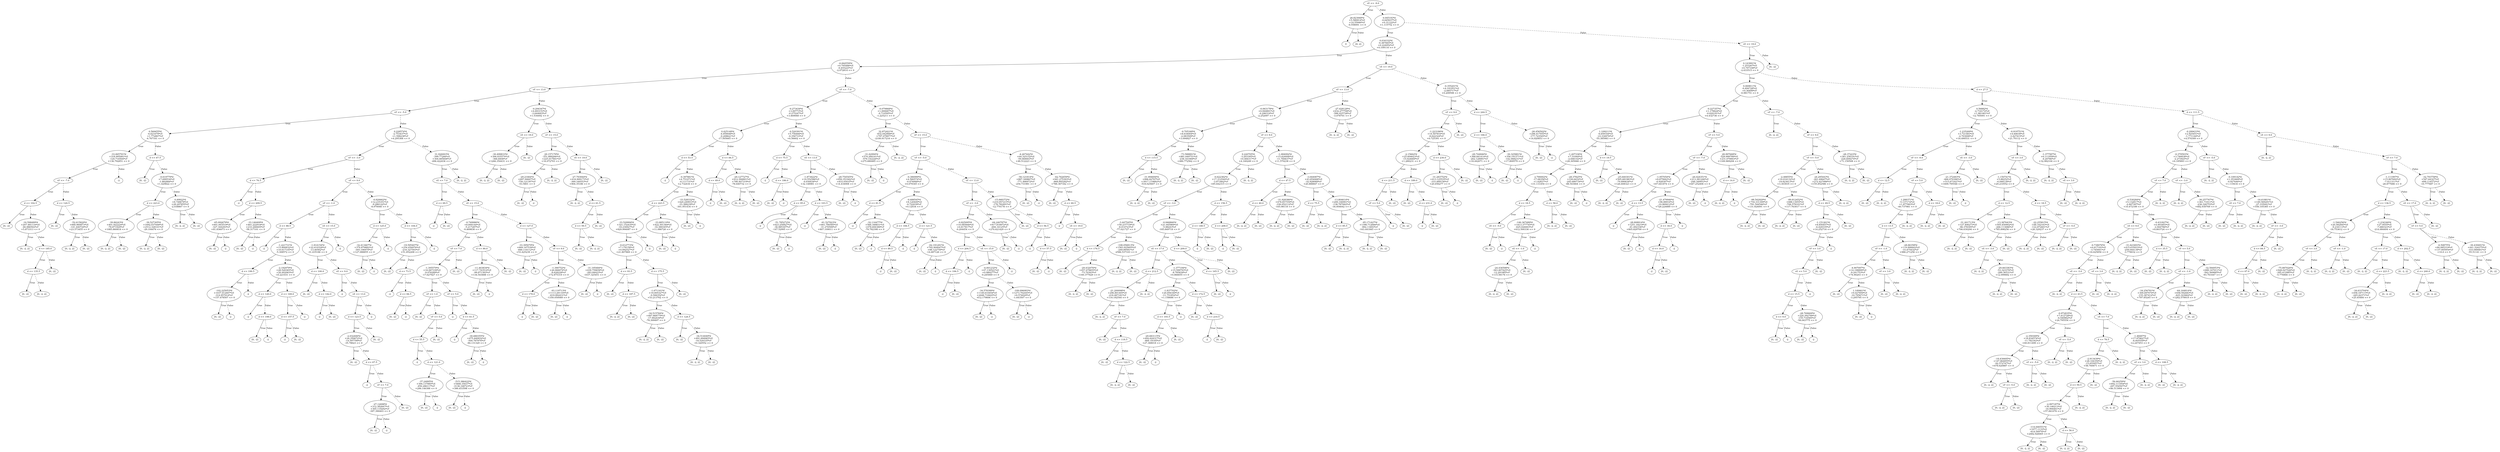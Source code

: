 digraph {
0 [label="vE <= -9.0"];
1 [label="26.823068*d\n+5.580914*vE\n+14.55946*vF\n-0.558091 <= 0"];
2 [label="0"];
1 -> 2 [label="True"];
3 [label="[0, 2]"];
1 -> 3 [style="dashed", label="False"];
0 -> 1 [label="True"];
4 [label="0.045193*d\n-0.645037*vE\n+0.31122*vF\n+1.115752 <= 0"];
5 [label="0.034332*d\n-0.387665*vE\n+0.224952*vF\n+0.109116 <= 0"];
6 [label="-0.064559*d\n+0.795486*vE\n-0.455225*vF\n-2.072814 <= 0"];
7 [label="vF <= 13.0"];
8 [label="vF <= -5.0"];
9 [label="0.560655*d\n-6.621679*vE\n+1.772807*vF\n-4.767161 <= 0"];
10 [label="-33.065791*d\n+318.995081*vE\n-120.716504*vF\n+136.792851 <= 0"];
11 [label="vF <= -7.0"];
12 [label="d <= 102.5"];
13 [label="[0, -2]"];
12 -> 13 [label="True"];
14 [label="-16.598489*d\n+207.481116*vE\n-46.986502*vF\n+5.873313 <= 0"];
15 [label="[0, -2, 2]"];
14 -> 15 [label="True"];
16 [label="d <= 185.0"];
17 [label="d <= 135.5"];
18 [label="[0, -2]"];
17 -> 18 [label="True"];
19 [label="[0, -2, 2]"];
17 -> 19 [style="dashed", label="False"];
16 -> 17 [label="True"];
20 [label="[0, -2]"];
16 -> 20 [style="dashed", label="False"];
14 -> 16 [style="dashed", label="False"];
12 -> 14 [style="dashed", label="False"];
11 -> 12 [label="True"];
21 [label="d <= 120.5"];
22 [label="[0, -2]"];
21 -> 22 [label="True"];
23 [label="-52.615829*d\n+666.960873*vE\n-141.440729*vF\n+23.573455 <= 0"];
24 [label="[0, -2, 2]"];
23 -> 24 [label="True"];
25 [label="[0, -2]"];
23 -> 25 [style="dashed", label="False"];
21 -> 23 [style="dashed", label="False"];
11 -> 21 [style="dashed", label="False"];
10 -> 11 [label="True"];
26 [label="-2"];
10 -> 26 [style="dashed", label="False"];
9 -> 10 [label="True"];
27 [label="d <= 67.5"];
28 [label="[0, -2]"];
27 -> 28 [label="True"];
29 [label="-0.619779*d\n+7.699534*vE\n-1.882866*vF\n+1.429822 <= 0"];
30 [label="d <= 223.0"];
31 [label="-39.86243*d\n+401.922224*vE\n-78.871929*vF\n+1085.860818 <= 0"];
32 [label="[0, -2, 2]"];
31 -> 32 [label="True"];
33 [label="[0, -2]"];
31 -> 33 [style="dashed", label="False"];
30 -> 31 [label="True"];
34 [label="-30.527305*d\n+1692.037448*vE\n+2512.328101*vF\n-29.104476 <= 0"];
35 [label="[0, -2, 2]"];
34 -> 35 [label="True"];
36 [label="[0, -2]"];
34 -> 36 [style="dashed", label="False"];
30 -> 34 [style="dashed", label="False"];
29 -> 30 [label="True"];
37 [label="0.49922*d\n+8.748678*vE\n+29.297855*vF\n-2.038867 <= 0"];
38 [label="[0, -2, 2]"];
37 -> 38 [label="True"];
39 [label="[0, -2]"];
37 -> 39 [style="dashed", label="False"];
29 -> 37 [style="dashed", label="False"];
27 -> 29 [style="dashed", label="False"];
9 -> 27 [style="dashed", label="False"];
8 -> 9 [label="True"];
40 [label="0.228574*d\n-2.753437*vE\n+1.598238*vF\n+4.295368 <= 0"];
41 [label="vF <= -3.0"];
42 [label="d <= 76.5"];
43 [label="-2"];
42 -> 43 [label="True"];
44 [label="d <= 209.5"];
45 [label="-65.092679*d\n+601.003519*vE\n-327.344293*vF\n+81.836073 <= 0"];
46 [label="[0, -2]"];
45 -> 46 [label="True"];
47 [label="-2"];
45 -> 47 [style="dashed", label="False"];
44 -> 45 [label="True"];
48 [label="-33.146409*d\n+461.222918*vE\n+233.268405*vF\n-58.317101 <= 0"];
49 [label="[0, -2]"];
48 -> 49 [label="True"];
50 [label="-2"];
48 -> 50 [style="dashed", label="False"];
44 -> 48 [style="dashed", label="False"];
42 -> 44 [style="dashed", label="False"];
41 -> 42 [label="True"];
51 [label="vF <= 9.0"];
52 [label="vF <= -1.0"];
53 [label="d <= 88.5"];
54 [label="-2"];
53 -> 54 [label="True"];
55 [label="-1.221731*d\n+15.800832*vE\n+10.617145*vF\n-5.308572 <= 0"];
56 [label="d <= 199.5"];
57 [label="-102.225053*d\n+1037.012607*vE\n-314.957014*vF\n+157.478507 <= 0"];
58 [label="[0, -2]"];
57 -> 58 [label="True"];
59 [label="-2"];
57 -> 59 [style="dashed", label="False"];
56 -> 57 [label="True"];
60 [label="-2"];
56 -> 60 [style="dashed", label="False"];
55 -> 56 [label="True"];
61 [label="-2.192979*d\n+28.520365*vE\n+20.442063*vF\n-10.221031 <= 0"];
62 [label="d <= 120.0"];
63 [label="-2"];
62 -> 63 [label="True"];
64 [label="d <= 198.0"];
65 [label="[0, -2]"];
64 -> 65 [label="True"];
66 [label="-2"];
64 -> 66 [style="dashed", label="False"];
62 -> 64 [style="dashed", label="False"];
61 -> 62 [label="True"];
67 [label="d <= 169.0"];
68 [label="d <= 157.5"];
69 [label="-2"];
68 -> 69 [label="True"];
70 [label="[0, -2]"];
68 -> 70 [style="dashed", label="False"];
67 -> 68 [label="True"];
71 [label="-2"];
67 -> 71 [style="dashed", label="False"];
61 -> 67 [style="dashed", label="False"];
55 -> 61 [style="dashed", label="False"];
53 -> 55 [style="dashed", label="False"];
52 -> 53 [label="True"];
72 [label="vE <= 15.0"];
73 [label="-1.914154*d\n+22.610328*vE\n-13.40562*vF\n-31.435186 <= 0"];
74 [label="d <= 100.0"];
75 [label="[0, -2]"];
74 -> 75 [label="True"];
76 [label="d <= 142.0"];
77 [label="-2"];
76 -> 77 [label="True"];
78 [label="[0, -2]"];
76 -> 78 [style="dashed", label="False"];
74 -> 76 [style="dashed", label="False"];
73 -> 74 [label="True"];
79 [label="vE <= 9.0"];
80 [label="-2"];
79 -> 80 [label="True"];
81 [label="vE <= 13.0"];
82 [label="d <= 123.5"];
83 [label="-2.032406*d\n+24.350672*vE\n-14.597799*vF\n-35.78623 <= 0"];
84 [label="[0, -2]"];
83 -> 84 [label="True"];
85 [label="d <= 67.5"];
86 [label="-2"];
85 -> 86 [label="True"];
87 [label="vF <= 7.0"];
88 [label="-27.12698*d\n+312.382847*vE\n+305.119292*vF\n-397.390403 <= 0"];
89 [label="[0, -2]"];
88 -> 89 [label="True"];
90 [label="-2"];
88 -> 90 [style="dashed", label="False"];
87 -> 88 [label="True"];
91 [label="[0, -2]"];
87 -> 91 [style="dashed", label="False"];
85 -> 87 [style="dashed", label="False"];
83 -> 85 [style="dashed", label="False"];
82 -> 83 [label="True"];
92 [label="[0, -2]"];
82 -> 92 [style="dashed", label="False"];
81 -> 82 [label="True"];
93 [label="-2"];
81 -> 93 [style="dashed", label="False"];
79 -> 81 [style="dashed", label="False"];
73 -> 79 [style="dashed", label="False"];
72 -> 73 [label="True"];
94 [label="-2"];
72 -> 94 [style="dashed", label="False"];
52 -> 72 [style="dashed", label="False"];
51 -> 52 [label="True"];
95 [label="-0.920662*d\n+12.235351*vE\n-9.286122*vF\n-8.970046 <= 0"];
96 [label="d <= 125.0"];
97 [label="-32.413467*d\n+374.879882*vE\n-305.196979*vF\n+127.088855 <= 0"];
98 [label="[0, -2]"];
97 -> 98 [label="True"];
99 [label="-2"];
97 -> 99 [style="dashed", label="False"];
96 -> 97 [label="True"];
100 [label="-2"];
96 -> 100 [style="dashed", label="False"];
95 -> 96 [label="True"];
101 [label="d <= 104.0"];
102 [label="-19.595407*d\n+254.456976*vE\n-216.327593*vF\n+51.852208 <= 0"];
103 [label="[0, -2]"];
102 -> 103 [label="True"];
104 [label="d <= 73.5"];
105 [label="-2"];
104 -> 105 [label="True"];
106 [label="d <= 84.5"];
107 [label="[0, -2]"];
106 -> 107 [label="True"];
108 [label="-2"];
106 -> 108 [style="dashed", label="False"];
104 -> 106 [style="dashed", label="False"];
102 -> 104 [style="dashed", label="False"];
101 -> 102 [label="True"];
109 [label="-2"];
101 -> 109 [style="dashed", label="False"];
95 -> 101 [style="dashed", label="False"];
51 -> 95 [style="dashed", label="False"];
41 -> 51 [style="dashed", label="False"];
40 -> 41 [label="True"];
110 [label="31.926003*d\n-399.77266*vE\n+304.085608*vF\n-496.422436 <= 0"];
111 [label="vE <= 7.0"];
112 [label="d <= 69.5"];
113 [label="-2"];
112 -> 113 [label="True"];
114 [label="[0, -2]"];
112 -> 114 [style="dashed", label="False"];
111 -> 112 [label="True"];
115 [label="vE <= 15.0"];
116 [label="-0.749986*d\n+8.600144*vE\n-5.217287*vF\n-9.469838 <= 0"];
117 [label="vF <= 7.0"];
118 [label="-1.395579*d\n+16.067339*vE\n-9.076289*vF\n-17.627927 <= 0"];
119 [label="vF <= 1.0"];
120 [label="[0, -2]"];
119 -> 120 [label="True"];
121 [label="vF <= 5.0"];
122 [label="d <= 55.5"];
123 [label="-2"];
122 -> 123 [label="True"];
124 [label="d <= 121.0"];
125 [label="-37.24895*d\n+394.137885*vE\n-450.286117*vF\n+296.146388 <= 0"];
126 [label="[0, -2]"];
125 -> 126 [label="True"];
127 [label="-2"];
125 -> 127 [style="dashed", label="False"];
124 -> 125 [label="True"];
128 [label="-515.386422*d\n+5466.35037*vE\n-3138.168723*vF\n+390.453598 <= 0"];
129 [label="[0, -2]"];
128 -> 129 [label="True"];
130 [label="-2"];
128 -> 130 [style="dashed", label="False"];
124 -> 128 [style="dashed", label="False"];
122 -> 124 [style="dashed", label="False"];
121 -> 122 [label="True"];
131 [label="[0, -2]"];
121 -> 131 [style="dashed", label="False"];
119 -> 121 [style="dashed", label="False"];
118 -> 119 [label="True"];
132 [label="vF <= 5.0"];
133 [label="-2"];
132 -> 133 [label="True"];
134 [label="d <= 61.5"];
135 [label="-2"];
134 -> 135 [label="True"];
136 [label="-30.680355*d\n+475.440932*vE\n-504.787976*vF\n-84.131329 <= 0"];
137 [label="[0, -2]"];
136 -> 137 [label="True"];
138 [label="-2"];
136 -> 138 [style="dashed", label="False"];
134 -> 136 [style="dashed", label="False"];
132 -> 134 [style="dashed", label="False"];
118 -> 132 [style="dashed", label="False"];
117 -> 118 [label="True"];
139 [label="[0, -2]"];
117 -> 139 [style="dashed", label="False"];
116 -> 117 [label="True"];
140 [label="d <= 90.0"];
141 [label="-11.463834*d\n+117.743514*vE\n-99.871393*vF\n+134.543688 <= 0"];
142 [label="[0, -2]"];
141 -> 142 [label="True"];
143 [label="-2"];
141 -> 143 [style="dashed", label="False"];
140 -> 141 [label="True"];
144 [label="[0, -2]"];
140 -> 144 [style="dashed", label="False"];
116 -> 140 [style="dashed", label="False"];
115 -> 116 [label="True"];
145 [label="d <= 127.0"];
146 [label="-33.395079*d\n+669.167539*vE\n-846.116112*vF\n+53.425239 <= 0"];
147 [label="[0, -2]"];
146 -> 147 [label="True"];
148 [label="-2"];
146 -> 148 [style="dashed", label="False"];
145 -> 146 [label="True"];
149 [label="vF <= 9.0"];
150 [label="-1.390752*d\n+26.066074*vE\n-8.628228*vF\n-172.875319 <= 0"];
151 [label="d <= 170.0"];
152 [label="-2"];
151 -> 152 [label="True"];
153 [label="[0, -2]"];
151 -> 153 [style="dashed", label="False"];
150 -> 151 [label="True"];
154 [label="-93.119713*d\n+1113.291105*vE\n-619.992431*vF\n-1350.050089 <= 0"];
155 [label="[0, -2]"];
154 -> 155 [label="True"];
156 [label="-2"];
154 -> 156 [style="dashed", label="False"];
150 -> 154 [style="dashed", label="False"];
149 -> 150 [label="True"];
157 [label="-31.195484*d\n+439.759658*vE\n-283.84023*vF\n-1037.325451 <= 0"];
158 [label="[0, -2]"];
157 -> 158 [label="True"];
159 [label="-2"];
157 -> 159 [style="dashed", label="False"];
149 -> 157 [style="dashed", label="False"];
145 -> 149 [style="dashed", label="False"];
115 -> 145 [style="dashed", label="False"];
111 -> 115 [style="dashed", label="False"];
110 -> 111 [label="True"];
160 [label="[0, -2, 2]"];
110 -> 160 [style="dashed", label="False"];
40 -> 110 [style="dashed", label="False"];
8 -> 40 [style="dashed", label="False"];
7 -> 8 [label="True"];
161 [label="-0.294347*d\n+4.693153*vE\n-3.644603*vF\n+1.534492 <= 0"];
162 [label="vE <= 19.0"];
163 [label="-30.499833*d\n+394.935574*vE\n-366.8408*vF\n+1266.354431 <= 0"];
164 [label="[0, -2, 2]"];
163 -> 164 [label="True"];
165 [label="[0, -2]"];
163 -> 165 [style="dashed", label="False"];
162 -> 163 [label="True"];
166 [label="[0, -2]"];
162 -> 166 [style="dashed", label="False"];
161 -> 162 [label="True"];
167 [label="vF <= 15.0"];
168 [label="29.157179*d\n-351.889266*vE\n+225.017841*vF\n+16.072703 <= 0"];
169 [label="-29.21664*d\n+697.94607*vE\n-750.121397*vF\n-53.5801 <= 0"];
170 [label="[0, -2]"];
169 -> 170 [label="True"];
171 [label="-2"];
169 -> 171 [style="dashed", label="False"];
168 -> 169 [label="True"];
172 [label="[0, -2, 2]"];
168 -> 172 [style="dashed", label="False"];
167 -> 168 [label="True"];
173 [label="vE <= 19.0"];
174 [label="-27.793944*d\n+416.909173*vE\n-369.160553*vF\n+904.35186 <= 0"];
175 [label="[0, -2, 2]"];
174 -> 175 [label="True"];
176 [label="d <= 61.5"];
177 [label="d <= 59.5"];
178 [label="[0, -2]"];
177 -> 178 [label="True"];
179 [label="[0, -2, 2]"];
177 -> 179 [style="dashed", label="False"];
176 -> 177 [label="True"];
180 [label="[0, -2]"];
176 -> 180 [style="dashed", label="False"];
174 -> 176 [style="dashed", label="False"];
173 -> 174 [label="True"];
181 [label="[0, -2]"];
173 -> 181 [style="dashed", label="False"];
167 -> 173 [style="dashed", label="False"];
161 -> 167 [style="dashed", label="False"];
7 -> 161 [style="dashed", label="False"];
6 -> 7 [label="True"];
182 [label="vF <= -7.0"];
183 [label="-0.273436*d\n+3.00773*vE\n-0.275247*vF\n+3.469068 <= 0"];
184 [label="0.425148*d\n-4.959048*vE\n-0.208621*vF\n-17.505665 <= 0"];
185 [label="d <= 53.5"];
186 [label="-2"];
185 -> 186 [label="True"];
187 [label="-0.397881*d\n+4.751071*vE\n-0.111731*vF\n+2.732434 <= 0"];
188 [label="d <= 223.5"];
189 [label="-33.529994*d\n+321.152435*vE\n-18.230927*vF\n+829.994087 <= 0"];
190 [label="-0.612773*d\n+7.176158*vE\n+0.092527*vF\n+21.807869 <= 0"];
191 [label="d <= 93.5"];
192 [label="[0, -2]"];
191 -> 192 [label="True"];
193 [label="d <= 187.5"];
194 [label="[0, -2, 2]"];
193 -> 194 [label="True"];
195 [label="[0, -2]"];
193 -> 195 [style="dashed", label="False"];
191 -> 193 [style="dashed", label="False"];
190 -> 191 [label="True"];
196 [label="d <= 175.5"];
197 [label="-1.671161*d\n+19.005327*vE\n-0.506352*vF\n+53.213762 <= 0"];
198 [label="-34.515784*d\n+487.868779*vE\n-17.902439*vF\n-78.309497 <= 0"];
199 [label="[0, -2, 2]"];
198 -> 199 [label="True"];
200 [label="[0, -2]"];
198 -> 200 [style="dashed", label="False"];
197 -> 198 [label="True"];
201 [label="d <= 124.5"];
202 [label="[0, -2]"];
201 -> 202 [label="True"];
203 [label="-34.514049*d\n+491.694965*vE\n-18.529335*vF\n-10.320552 <= 0"];
204 [label="[0, -2, 2]"];
203 -> 204 [label="True"];
205 [label="[0, -2]"];
203 -> 205 [style="dashed", label="False"];
201 -> 203 [style="dashed", label="False"];
197 -> 201 [style="dashed", label="False"];
196 -> 197 [label="True"];
206 [label="[0, -2]"];
196 -> 206 [style="dashed", label="False"];
190 -> 196 [style="dashed", label="False"];
189 -> 190 [label="True"];
207 [label="-2"];
189 -> 207 [style="dashed", label="False"];
188 -> 189 [label="True"];
208 [label="-33.885119*d\n+422.301364*vE\n-16.389345*vF\n+11.086726 <= 0"];
209 [label="[0, -2]"];
208 -> 209 [label="True"];
210 [label="-2"];
208 -> 210 [style="dashed", label="False"];
188 -> 208 [style="dashed", label="False"];
187 -> 188 [label="True"];
211 [label="-33.528332*d\n+420.249933*vE\n-33.388239*vF\n-301.951434 <= 0"];
212 [label="[0, -2]"];
211 -> 212 [label="True"];
213 [label="-2"];
211 -> 213 [style="dashed", label="False"];
187 -> 211 [style="dashed", label="False"];
185 -> 187 [style="dashed", label="False"];
184 -> 185 [label="True"];
214 [label="d <= 84.5"];
215 [label="d <= 49.0"];
216 [label="-2"];
215 -> 216 [label="True"];
217 [label="[0, -2]"];
215 -> 217 [style="dashed", label="False"];
214 -> 215 [label="True"];
218 [label="-29.127727*d\n+912.394801*vE\n+786.407319*vF\n-78.640732 <= 0"];
219 [label="[0, -2, 2]"];
218 -> 219 [label="True"];
220 [label="[0, -2]"];
218 -> 220 [style="dashed", label="False"];
214 -> 218 [style="dashed", label="False"];
184 -> 214 [style="dashed", label="False"];
183 -> 184 [label="True"];
221 [label="-0.520391*d\n+5.756466*vE\n-0.356733*vF\n+6.56602 <= 0"];
222 [label="d <= 75.5"];
223 [label="-2"];
222 -> 223 [label="True"];
224 [label="d <= 186.0"];
225 [label="[0, -2]"];
224 -> 225 [label="True"];
226 [label="-2"];
224 -> 226 [style="dashed", label="False"];
222 -> 224 [style="dashed", label="False"];
221 -> 222 [label="True"];
227 [label="vE <= 13.0"];
228 [label="-1.873622*d\n+19.552586*vE\n-0.936436*vF\n+32.148981 <= 0"];
229 [label="d <= 95.0"];
230 [label="-2"];
229 -> 230 [label="True"];
231 [label="-51.785272*d\n+623.250827*vE\n-36.985307*vF\n-147.52995 <= 0"];
232 [label="[0, -2]"];
231 -> 232 [label="True"];
233 [label="-2"];
231 -> 233 [style="dashed", label="False"];
229 -> 231 [style="dashed", label="False"];
228 -> 229 [label="True"];
234 [label="d <= 103.5"];
235 [label="-2"];
234 -> 235 [label="True"];
236 [label="-61.527923*d\n+661.780585*vE\n-31.270599*vF\n+807.109011 <= 0"];
237 [label="[0, -2]"];
236 -> 237 [label="True"];
238 [label="-2"];
236 -> 238 [style="dashed", label="False"];
234 -> 236 [style="dashed", label="False"];
228 -> 234 [style="dashed", label="False"];
227 -> 228 [label="True"];
239 [label="-28.754545*d\n+950.351942*vE\n+833.05035*vF\n+14.434908 <= 0"];
240 [label="[0, -2]"];
239 -> 240 [label="True"];
241 [label="-2"];
239 -> 241 [style="dashed", label="False"];
227 -> 239 [style="dashed", label="False"];
221 -> 227 [style="dashed", label="False"];
183 -> 221 [style="dashed", label="False"];
182 -> 183 [label="True"];
242 [label="-0.079868*d\n+1.000687*vE\n-0.710595*vF\n-1.225211 <= 0"];
243 [label="32.872421*d\n-832.042968*vE\n+797.078977*vF\n-2100.917216 <= 0"];
244 [label="-31.62994*d\n+574.284161*vE\n-579.142226*vF\n+275.680485 <= 0"];
245 [label="[0, -2]"];
244 -> 245 [label="True"];
246 [label="-2"];
244 -> 246 [style="dashed", label="False"];
243 -> 244 [label="True"];
247 [label="[0, -2, 2]"];
243 -> 247 [style="dashed", label="False"];
242 -> 243 [label="True"];
248 [label="vF <= 15.0"];
249 [label="vF <= -5.0"];
250 [label="-0.386999*d\n+4.580574*vE\n-0.476068*vF\n+0.079345 <= 0"];
251 [label="d <= 81.5"];
252 [label="-2"];
251 -> 252 [label="True"];
253 [label="-32.116477*d\n+566.348831*vE\n+478.694389*vF\n-79.782398 <= 0"];
254 [label="[0, -2]"];
253 -> 254 [label="True"];
255 [label="-2"];
253 -> 255 [style="dashed", label="False"];
251 -> 253 [style="dashed", label="False"];
250 -> 251 [label="True"];
256 [label="-0.688545*d\n+8.120449*vE\n-0.722039*vF\n+0.12034 <= 0"];
257 [label="d <= 184.5"];
258 [label="d <= 89.5"];
259 [label="-2"];
258 -> 259 [label="True"];
260 [label="[0, -2]"];
258 -> 260 [style="dashed", label="False"];
257 -> 258 [label="True"];
261 [label="-2"];
257 -> 261 [style="dashed", label="False"];
256 -> 257 [label="True"];
262 [label="d <= 121.5"];
263 [label="-2"];
262 -> 263 [label="True"];
264 [label="-62.191291*d\n+792.904647*vE\n+88.122759*vF\n-14.687126 <= 0"];
265 [label="[0, -2]"];
264 -> 265 [label="True"];
266 [label="-2"];
264 -> 266 [style="dashed", label="False"];
262 -> 264 [style="dashed", label="False"];
256 -> 262 [style="dashed", label="False"];
250 -> 256 [style="dashed", label="False"];
249 -> 250 [label="True"];
267 [label="vF <= 13.0"];
268 [label="vF <= -3.0"];
269 [label="-0.825095*d\n+10.085846*vE\n+0.817817*vF\n-0.204454 <= 0"];
270 [label="d <= 204.5"];
271 [label="d <= 106.5"];
272 [label="-2"];
271 -> 272 [label="True"];
273 [label="[0, -2]"];
271 -> 273 [style="dashed", label="False"];
270 -> 271 [label="True"];
274 [label="-2"];
270 -> 274 [style="dashed", label="False"];
269 -> 270 [label="True"];
275 [label="vE <= 15.0"];
276 [label="-4.001232*d\n+47.130521*vE\n+0.980277*vF\n-0.245069 <= 0"];
277 [label="-34.578399*d\n+1149.610454*vE\n+2448.718425*vF\n-612.179606 <= 0"];
278 [label="[0, -2]"];
277 -> 278 [label="True"];
279 [label="-2"];
277 -> 279 [style="dashed", label="False"];
276 -> 277 [label="True"];
280 [label="-109.096083*d\n+1273.702445*vE\n+6.574029*vF\n-1.643507 <= 0"];
281 [label="[0, -2]"];
280 -> 281 [label="True"];
282 [label="-2"];
280 -> 282 [style="dashed", label="False"];
276 -> 280 [style="dashed", label="False"];
275 -> 276 [label="True"];
283 [label="-2"];
275 -> 283 [style="dashed", label="False"];
269 -> 275 [style="dashed", label="False"];
268 -> 269 [label="True"];
284 [label="-64.240787*d\n+817.818972*vE\n-694.16125*vF\n+270.621429 <= 0"];
285 [label="[0, -2]"];
284 -> 285 [label="True"];
286 [label="-2"];
284 -> 286 [style="dashed", label="False"];
268 -> 284 [style="dashed", label="False"];
267 -> 268 [label="True"];
287 [label="-15.068372*d\n+210.957215*vE\n-178.782491*vF\n-12.770178 <= 0"];
288 [label="[0, -2]"];
287 -> 288 [label="True"];
289 [label="d <= 56.5"];
290 [label="-2"];
289 -> 290 [label="True"];
291 [label="d <= 57.5"];
292 [label="[0, -2]"];
291 -> 292 [label="True"];
293 [label="-2"];
291 -> 293 [style="dashed", label="False"];
289 -> 291 [style="dashed", label="False"];
287 -> 289 [style="dashed", label="False"];
267 -> 287 [style="dashed", label="False"];
249 -> 267 [style="dashed", label="False"];
248 -> 249 [label="True"];
294 [label="-4.267442*d\n+64.325152*vE\n-59.069003*vF\n+48.512223 <= 0"];
295 [label="-56.121814*d\n+887.349867*vE\n-771.486972*vF\n-254.731981 <= 0"];
296 [label="[0, -2]"];
295 -> 296 [label="True"];
297 [label="-2"];
295 -> 297 [style="dashed", label="False"];
294 -> 295 [label="True"];
298 [label="-62.762659*d\n+941.275393*vE\n-868.895282*vF\n+788.367342 <= 0"];
299 [label="[0, -2]"];
298 -> 299 [label="True"];
300 [label="d <= 60.5"];
301 [label="-2"];
300 -> 301 [label="True"];
302 [label="vE <= 19.0"];
303 [label="[0, -2]"];
302 -> 303 [label="True"];
304 [label="-2"];
302 -> 304 [style="dashed", label="False"];
300 -> 302 [style="dashed", label="False"];
298 -> 300 [style="dashed", label="False"];
294 -> 298 [style="dashed", label="False"];
248 -> 294 [style="dashed", label="False"];
242 -> 248 [style="dashed", label="False"];
182 -> 242 [style="dashed", label="False"];
6 -> 182 [style="dashed", label="False"];
5 -> 6 [label="True"];
305 [label="vE <= 19.0"];
306 [label="vF <= 13.0"];
307 [label="-0.063178*d\n+0.944801*vE\n-0.296316*vF\n-2.252097 <= 0"];
308 [label="-0.705348*d\n+8.634004*vE\n-2.083509*vF\n+3.094827 <= 0"];
309 [label="d <= 115.5"];
310 [label="[0, -2]"];
309 -> 310 [label="True"];
311 [label="-31.994694*d\n+896.82707*vE\n+3917.119882*vF\n-518.025607 <= 0"];
312 [label="[0, -2, 2]"];
311 -> 312 [label="True"];
313 [label="[0, -2]"];
311 -> 313 [style="dashed", label="False"];
309 -> 311 [style="dashed", label="False"];
308 -> 309 [label="True"];
314 [label="-73.588891*d\n+881.649751*vE\n-238.161909*vF\n+480.772562 <= 0"];
315 [label="[0, -2, 2]"];
314 -> 315 [label="True"];
316 [label="[0, -2]"];
314 -> 316 [style="dashed", label="False"];
308 -> 314 [style="dashed", label="False"];
307 -> 308 [label="True"];
317 [label="vF <= 9.0"];
318 [label="0.220705*d\n-3.203395*vE\n+0.484317*vF\n+4.160249 <= 0"];
319 [label="-0.622382*d\n+17.312544*vE\n-3.873462*vF\n-185.642315 <= 0"];
320 [label="vF <= -3.0"];
321 [label="-3.447545*d\n+50.237718*vE\n-8.014723*vF\n-77.021727 <= 0"];
322 [label="d <= 176.5"];
323 [label="[0, -2]"];
322 -> 323 [label="True"];
324 [label="-29.432076*d\n+457.678655*vE\n-73.70303*vF\n-1160.377629 <= 0"];
325 [label="[0, -2, 2]"];
324 -> 325 [label="True"];
326 [label="[0, -2]"];
324 -> 326 [style="dashed", label="False"];
322 -> 324 [style="dashed", label="False"];
321 -> 322 [label="True"];
327 [label="-108.056813*d\n+1583.925605*vE\n-249.89581*vF\n-2586.537103 <= 0"];
328 [label="[0, -2, 2]"];
327 -> 328 [label="True"];
329 [label="[0, -2]"];
327 -> 329 [style="dashed", label="False"];
321 -> 327 [style="dashed", label="False"];
320 -> 321 [label="True"];
330 [label="-0.946866*d\n+21.045969*vE\n-5.98243*vF\n-185.849718 <= 0"];
331 [label="vE <= 17.0"];
332 [label="d <= 212.5"];
333 [label="-21.200098*d\n+296.801405*vE\n-218.487181*vF\n+116.182544 <= 0"];
334 [label="[0, -2, 2]"];
333 -> 334 [label="True"];
335 [label="vF <= 7.0"];
336 [label="[0, -2]"];
335 -> 336 [label="True"];
337 [label="d <= 118.5"];
338 [label="[0, -2]"];
337 -> 338 [label="True"];
339 [label="d <= 122.5"];
340 [label="[0, -2, 2]"];
339 -> 340 [label="True"];
341 [label="[0, -2]"];
339 -> 341 [style="dashed", label="False"];
337 -> 339 [style="dashed", label="False"];
335 -> 337 [style="dashed", label="False"];
333 -> 335 [style="dashed", label="False"];
332 -> 333 [label="True"];
342 [label="[0, -2, 2]"];
332 -> 342 [style="dashed", label="False"];
331 -> 332 [label="True"];
343 [label="-1.377194*d\n+15.599793*vE\n-8.785839*vF\n+0.866655 <= 0"];
344 [label="-1.837702*d\n+20.856349*vE\n-11.751852*vF\n+1.158686 <= 0"];
345 [label="d <= 193.5"];
346 [label="-29.683115*d\n+492.624317*vE\n-884.18185*vF\n+27.368018 <= 0"];
347 [label="[0, -2]"];
346 -> 347 [label="True"];
348 [label="-2"];
346 -> 348 [style="dashed", label="False"];
345 -> 346 [label="True"];
349 [label="[0, -2]"];
345 -> 349 [style="dashed", label="False"];
344 -> 345 [label="True"];
350 [label="-2"];
344 -> 350 [style="dashed", label="False"];
343 -> 344 [label="True"];
351 [label="d <= 172.5"];
352 [label="[0, -2]"];
351 -> 352 [label="True"];
353 [label="d <= 210.5"];
354 [label="-2"];
353 -> 354 [label="True"];
355 [label="[0, -2]"];
353 -> 355 [style="dashed", label="False"];
351 -> 353 [style="dashed", label="False"];
343 -> 351 [style="dashed", label="False"];
331 -> 343 [style="dashed", label="False"];
330 -> 331 [label="True"];
356 [label="d <= 209.0"];
357 [label="d <= 165.5"];
358 [label="[0, -2]"];
357 -> 358 [label="True"];
359 [label="-2"];
357 -> 359 [style="dashed", label="False"];
356 -> 357 [label="True"];
360 [label="[0, -2]"];
356 -> 360 [style="dashed", label="False"];
330 -> 356 [style="dashed", label="False"];
320 -> 330 [style="dashed", label="False"];
319 -> 320 [label="True"];
361 [label="d <= 156.5"];
362 [label="d <= 148.5"];
363 [label="-2"];
362 -> 363 [label="True"];
364 [label="[0, -2]"];
362 -> 364 [style="dashed", label="False"];
361 -> 362 [label="True"];
365 [label="d <= 208.0"];
366 [label="-2"];
365 -> 366 [label="True"];
367 [label="[0, -2]"];
365 -> 367 [style="dashed", label="False"];
361 -> 365 [style="dashed", label="False"];
319 -> 361 [style="dashed", label="False"];
318 -> 319 [label="True"];
368 [label="[0, -2, 2]"];
318 -> 368 [style="dashed", label="False"];
317 -> 318 [label="True"];
369 [label="-1.084092*d\n+15.424006*vE\n-11.760637*vF\n+11.570238 <= 0"];
370 [label="d <= 47.5"];
371 [label="d <= 40.0"];
372 [label="[0, -2, 2]"];
371 -> 372 [label="True"];
373 [label="[0, -2]"];
371 -> 373 [style="dashed", label="False"];
370 -> 371 [label="True"];
374 [label="-31.928386*d\n+478.857559*vE\n-336.052112*vF\n-165.98118 <= 0"];
375 [label="[0, -2, 2]"];
374 -> 375 [label="True"];
376 [label="[0, -2]"];
374 -> 376 [style="dashed", label="False"];
370 -> 374 [style="dashed", label="False"];
369 -> 370 [label="True"];
377 [label="-3.044087*d\n+43.854068*vE\n-32.928089*vF\n+20.888847 <= 0"];
378 [label="d <= 75.5"];
379 [label="[0, -2]"];
378 -> 379 [label="True"];
380 [label="[0, -2, 2]"];
378 -> 380 [style="dashed", label="False"];
377 -> 378 [label="True"];
381 [label="-13.804614*d\n+200.166901*vE\n-138.787062*vF\n-34.004642 <= 0"];
382 [label="d <= 85.5"];
383 [label="[0, -2]"];
382 -> 383 [label="True"];
384 [label="[0, -2, 2]"];
382 -> 384 [style="dashed", label="False"];
381 -> 382 [label="True"];
385 [label="-95.171427*d\n+1396.712666*vE\n-992.13493*vF\n-163.441845 <= 0"];
386 [label="[0, -2, 2]"];
385 -> 386 [label="True"];
387 [label="[0, -2]"];
385 -> 387 [style="dashed", label="False"];
381 -> 385 [style="dashed", label="False"];
377 -> 381 [style="dashed", label="False"];
369 -> 377 [style="dashed", label="False"];
317 -> 369 [style="dashed", label="False"];
307 -> 317 [style="dashed", label="False"];
306 -> 307 [label="True"];
388 [label="-27.428128*d\n+632.277708*vE\n-586.425728*vF\n-3.078701 <= 0"];
389 [label="[0, -2, 2]"];
388 -> 389 [label="True"];
390 [label="[0, -2]"];
388 -> 390 [style="dashed", label="False"];
306 -> 388 [style="dashed", label="False"];
305 -> 306 [label="True"];
391 [label="-0.355201*d\n+4.191951*vE\n-2.685717*vF\n+0.209598 <= 0"];
392 [label="vF <= 9.0"];
393 [label="-1.223186*d\n+14.507816*vE\n-8.622324*vF\n+0.725391 <= 0"];
394 [label="-2.15662*d\n+25.604623*vE\n-15.024669*vF\n+1.280231 <= 0"];
395 [label="d <= 211.5"];
396 [label="vF <= 5.0"];
397 [label="-2"];
396 -> 397 [label="True"];
398 [label="[0, -2]"];
396 -> 398 [style="dashed", label="False"];
395 -> 396 [label="True"];
399 [label="[0, -2]"];
395 -> 399 [style="dashed", label="False"];
394 -> 395 [label="True"];
400 [label="d <= 189.0"];
401 [label="[0, -2]"];
400 -> 401 [label="True"];
402 [label="d <= 231.0"];
403 [label="-2"];
402 -> 403 [label="True"];
404 [label="[0, -2]"];
402 -> 404 [style="dashed", label="False"];
400 -> 402 [style="dashed", label="False"];
394 -> 400 [style="dashed", label="False"];
393 -> 394 [label="True"];
405 [label="d <= 230.0"];
406 [label="-31.283752*d\n+413.125535*vE\n-333.489156*vF\n+20.656277 <= 0"];
407 [label="[0, -2]"];
406 -> 407 [label="True"];
408 [label="-2"];
406 -> 408 [style="dashed", label="False"];
405 -> 406 [label="True"];
409 [label="[0, -2]"];
405 -> 409 [style="dashed", label="False"];
393 -> 405 [style="dashed", label="False"];
392 -> 393 [label="True"];
410 [label="[0, -2]"];
392 -> 410 [style="dashed", label="False"];
391 -> 392 [label="True"];
411 [label="d <= 244.5"];
412 [label="d <= 166.0"];
413 [label="-29.744846*d\n+368.841414*vE\n-262.128991*vF\n+18.442071 <= 0"];
414 [label="[0, -2]"];
413 -> 414 [label="True"];
415 [label="-2"];
413 -> 415 [style="dashed", label="False"];
412 -> 413 [label="True"];
416 [label="-30.325881*d\n+356.191571*vE\n-142.068231*vF\n+17.809579 <= 0"];
417 [label="[0, -2]"];
416 -> 417 [label="True"];
418 [label="-2"];
416 -> 418 [style="dashed", label="False"];
412 -> 416 [style="dashed", label="False"];
411 -> 412 [label="True"];
419 [label="-26.456502*d\n+296.417055*vE\n-177.723545*vF\n+14.820853 <= 0"];
420 [label="[0, -2]"];
419 -> 420 [label="True"];
421 [label="-2"];
419 -> 421 [style="dashed", label="False"];
411 -> 419 [style="dashed", label="False"];
391 -> 411 [style="dashed", label="False"];
305 -> 391 [style="dashed", label="False"];
5 -> 305 [style="dashed", label="False"];
4 -> 5 [label="True"];
422 [label="vE <= 19.0"];
423 [label="0.143991*d\n-1.253267*vE\n+0.797108*vF\n-2.633515 <= 0"];
424 [label="0.069811*d\n-0.494728*vE\n+0.36499*vF\n-0.981751 <= 0"];
425 [label="-0.227357*d\n+1.179624*vE\n-0.620191*vF\n+4.432736 <= 0"];
426 [label="1.109211*d\n-6.659164*vE\n+0.334976*vF\n-55.385983 <= 0"];
427 [label="-1.207336*d\n+7.31044*vE\n-2.646142*vF\n+28.305066 <= 0"];
428 [label="2.790002*d\n-17.08356*vE\n+1.62837*vF\n-131.131454 <= 0"];
429 [label="d <= 18.5"];
430 [label="vE <= -5.0"];
431 [label="[0, -2]"];
430 -> 431 [label="True"];
432 [label="-2"];
430 -> 432 [style="dashed", label="False"];
429 -> 430 [label="True"];
433 [label="-146.367489*d\n+1413.377745*vE\n-625.026003*vF\n+612.500336 <= 0"];
434 [label="vE <= -1.0"];
435 [label="-24.436598*d\n-363.407425*vE\n-12.291985*vF\n+115.58176 <= 0"];
436 [label="[0, -2, 2]"];
435 -> 436 [label="True"];
437 [label="[0, -2]"];
435 -> 437 [style="dashed", label="False"];
434 -> 435 [label="True"];
438 [label="[0, -2]"];
434 -> 438 [style="dashed", label="False"];
433 -> 434 [label="True"];
439 [label="-2"];
433 -> 439 [style="dashed", label="False"];
429 -> 433 [style="dashed", label="False"];
428 -> 429 [label="True"];
440 [label="d <= 58.0"];
441 [label="[0, -2, 2]"];
440 -> 441 [label="True"];
442 [label="[0, -2]"];
440 -> 442 [style="dashed", label="False"];
428 -> 440 [style="dashed", label="False"];
427 -> 428 [label="True"];
443 [label="-28.37825*d\n+330.6432*vE\n-245.680734*vF\n-88.543664 <= 0"];
444 [label="[0, -2]"];
443 -> 444 [label="True"];
445 [label="-2"];
443 -> 445 [style="dashed", label="False"];
427 -> 443 [style="dashed", label="False"];
426 -> 427 [label="True"];
446 [label="d <= 19.5"];
447 [label="[0, -2]"];
446 -> 447 [label="True"];
448 [label="-25.640301*d\n+505.681983*vE\n-70.890636*vF\n+126.608323 <= 0"];
449 [label="[0, -2, 2]"];
448 -> 449 [label="True"];
450 [label="[0, -2]"];
448 -> 450 [style="dashed", label="False"];
446 -> 448 [style="dashed", label="False"];
426 -> 446 [style="dashed", label="False"];
425 -> 426 [label="True"];
451 [label="vF <= 5.0"];
452 [label="vF <= -7.0"];
453 [label="-1.957054*d\n+8.875842*vE\n-0.928397*vF\n+67.641874 <= 0"];
454 [label="d <= 13.5"];
455 [label="-2"];
454 -> 455 [label="True"];
456 [label="-28.808914*d\n+1251.18219*vE\n-41.492336*vF\n+805.829709 <= 0"];
457 [label="[0, -2]"];
456 -> 457 [label="True"];
458 [label="-2"];
456 -> 458 [style="dashed", label="False"];
454 -> 456 [style="dashed", label="False"];
453 -> 454 [label="True"];
459 [label="-21.479946*d\n+96.88916*vE\n-10.969412*vF\n+728.224889 <= 0"];
460 [label="d <= 34.0"];
461 [label="d <= 16.0"];
462 [label="-2"];
461 -> 462 [label="True"];
463 [label="[0, -2]"];
461 -> 463 [style="dashed", label="False"];
460 -> 461 [label="True"];
464 [label="-2"];
460 -> 464 [style="dashed", label="False"];
459 -> 460 [label="True"];
465 [label="-2"];
459 -> 465 [style="dashed", label="False"];
453 -> 459 [style="dashed", label="False"];
452 -> 453 [label="True"];
466 [label="-26.024351*d\n+213.381246*vE\n-248.349953*vF\n+647.252406 <= 0"];
467 [label="[0, -2]"];
466 -> 467 [label="True"];
468 [label="-2"];
466 -> 468 [style="dashed", label="False"];
452 -> 466 [style="dashed", label="False"];
451 -> 452 [label="True"];
469 [label="28.997668*d\n-529.999789*vE\n+231.079903*vF\n+1169.969294 <= 0"];
470 [label="d <= 14.0"];
471 [label="[0, -2, 2]"];
470 -> 471 [label="True"];
472 [label="-2"];
470 -> 472 [style="dashed", label="False"];
469 -> 470 [label="True"];
473 [label="[0, -2]"];
469 -> 473 [style="dashed", label="False"];
451 -> 469 [style="dashed", label="False"];
425 -> 451 [style="dashed", label="False"];
424 -> 425 [label="True"];
474 [label="vF <= -7.0"];
475 [label="[0, -2, 2]"];
474 -> 475 [label="True"];
476 [label="vF <= 9.0"];
477 [label="vF <= -5.0"];
478 [label="-2.48855*d\n+19.016132*vE\n-19.823613*vF\n+3.303935 <= 0"];
479 [label="-98.542929*d\n+754.331309*vE\n-791.544546*vF\n+131.924091 <= 0"];
480 [label="[0, -2, 2]"];
479 -> 480 [label="True"];
481 [label="[0, -2]"];
479 -> 481 [style="dashed", label="False"];
478 -> 479 [label="True"];
482 [label="-89.812452*d\n+688.13055*vE\n-706.578101*vF\n+117.763017 <= 0"];
483 [label="[0, -2, 2]"];
482 -> 483 [label="True"];
484 [label="[0, -2]"];
482 -> 484 [style="dashed", label="False"];
478 -> 482 [style="dashed", label="False"];
477 -> 478 [label="True"];
485 [label="24.295443*d\n-261.69647*vE\n+272.427088*vF\n-1155.852586 <= 0"];
486 [label="d <= 49.5"];
487 [label="-1.151261*d\n+8.850457*vE\n-6.429335*vF\n+14.252716 <= 0"];
488 [label="vF <= 3.0"];
489 [label="vE <= 5.0"];
490 [label="d <= 15.5"];
491 [label="d <= 9.0"];
492 [label="[0, -2]"];
491 -> 492 [label="True"];
493 [label="-2"];
491 -> 493 [style="dashed", label="False"];
490 -> 491 [label="True"];
494 [label="-28.769669*d\n+220.392799*vE\n+55.716585*vF\n-58.043775 <= 0"];
495 [label="[0, -2]"];
494 -> 495 [label="True"];
496 [label="-2"];
494 -> 496 [style="dashed", label="False"];
490 -> 494 [style="dashed", label="False"];
489 -> 490 [label="True"];
497 [label="-2"];
489 -> 497 [style="dashed", label="False"];
488 -> 489 [label="True"];
498 [label="[0, -2]"];
488 -> 498 [style="dashed", label="False"];
487 -> 488 [label="True"];
499 [label="-2"];
487 -> 499 [style="dashed", label="False"];
486 -> 487 [label="True"];
500 [label="[0, -2]"];
486 -> 500 [style="dashed", label="False"];
485 -> 486 [label="True"];
501 [label="[0, -2, 2]"];
485 -> 501 [style="dashed", label="False"];
477 -> 485 [style="dashed", label="False"];
476 -> 477 [label="True"];
502 [label="-28.37223*d\n+361.256191*vE\n-226.609274*vF\n+71.150508 <= 0"];
503 [label="[0, -2, 2]"];
502 -> 503 [label="True"];
504 [label="[0, -2]"];
502 -> 504 [style="dashed", label="False"];
476 -> 502 [style="dashed", label="False"];
474 -> 476 [style="dashed", label="False"];
424 -> 474 [style="dashed", label="False"];
423 -> 424 [label="True"];
505 [label="d <= 27.5"];
506 [label="0.56882*d\n-2.716172*vE\n+1.981461*vF\n-12.785091 <= 0"];
507 [label="-1.235269*d\n+3.721483*vE\n-2.703008*vF\n+16.490531 <= 0"];
508 [label="vF <= -9.0"];
509 [label="d <= 12.5"];
510 [label="[0, -2]"];
509 -> 510 [label="True"];
511 [label="[0, -2, 2]"];
509 -> 511 [style="dashed", label="False"];
508 -> 509 [label="True"];
512 [label="vF <= 5.0"];
513 [label="1.288371*d\n-5.137172*vE\n+1.877063*vF\n-40.737981 <= 0"];
514 [label="d <= 13.5"];
515 [label="vF <= -1.0"];
516 [label="-4.907097*d\n+14.198899*vE\n-9.241753*vF\n+74.90203 <= 0"];
517 [label="[0, -2]"];
516 -> 517 [label="True"];
518 [label="1.149461*d\n+9.427859*vE\n-10.795671*vF\n-3.295795 <= 0"];
519 [label="[0, -2]"];
518 -> 519 [label="True"];
520 [label="-2"];
518 -> 520 [style="dashed", label="False"];
516 -> 518 [style="dashed", label="False"];
515 -> 516 [label="True"];
521 [label="vF <= 3.0"];
522 [label="[0, -2]"];
521 -> 522 [label="True"];
523 [label="[0, -2, 2]"];
521 -> 523 [style="dashed", label="False"];
515 -> 521 [style="dashed", label="False"];
514 -> 515 [label="True"];
524 [label="-28.86358*d\n+119.990642*vE\n-33.475432*vF\n+986.271256 <= 0"];
525 [label="[0, -2, 2]"];
524 -> 525 [label="True"];
526 [label="[0, -2]"];
524 -> 526 [style="dashed", label="False"];
514 -> 524 [style="dashed", label="False"];
513 -> 514 [label="True"];
527 [label="[0, -2, 2]"];
513 -> 527 [style="dashed", label="False"];
512 -> 513 [label="True"];
528 [label="d <= 18.0"];
529 [label="[0, -2, 2]"];
528 -> 529 [label="True"];
530 [label="[0, -2]"];
528 -> 530 [style="dashed", label="False"];
512 -> 528 [style="dashed", label="False"];
508 -> 512 [style="dashed", label="False"];
507 -> 508 [label="True"];
531 [label="vE <= -3.0"];
532 [label="-21.372483*d\n-466.070396*vE\n+515.671627*vF\n+1609.795546 <= 0"];
533 [label="[0, -2]"];
532 -> 533 [label="True"];
534 [label="-2"];
532 -> 534 [style="dashed", label="False"];
531 -> 532 [label="True"];
535 [label="[0, -2]"];
531 -> 535 [style="dashed", label="False"];
507 -> 531 [style="dashed", label="False"];
506 -> 507 [label="True"];
536 [label="-0.919751*d\n+4.60639*vE\n-3.427415*vF\n+21.70112 <= 0"];
537 [label="vF <= 3.0"];
538 [label="-1.150741*d\n+5.88252*vE\n-4.048139*vF\n+29.210552 <= 0"];
539 [label="d <= 12.5"];
540 [label="-31.261713*d\n+127.406273*vE\n-96.378395*vF\n+706.630294 <= 0"];
541 [label="[0, -2, 2]"];
540 -> 541 [label="True"];
542 [label="[0, -2]"];
540 -> 542 [style="dashed", label="False"];
539 -> 540 [label="True"];
543 [label="-13.387643*d\n+505.450902*vE\n-266.113086*vF\n+785.898256 <= 0"];
544 [label="vE <= -3.0"];
545 [label="[0, -2, 2]"];
544 -> 545 [label="True"];
546 [label="-29.663383*d\n-53.323376*vE\n-289.36531*vF\n+12.099682 <= 0"];
547 [label="[0, -2, 2]"];
546 -> 547 [label="True"];
548 [label="[0, -2]"];
546 -> 548 [style="dashed", label="False"];
544 -> 546 [style="dashed", label="False"];
543 -> 544 [label="True"];
549 [label="[0, -2]"];
543 -> 549 [style="dashed", label="False"];
539 -> 543 [style="dashed", label="False"];
538 -> 539 [label="True"];
550 [label="d <= 18.5"];
551 [label="-22.255815*d\n-148.162163*vE\n-122.872601*vF\n+26.329237 <= 0"];
552 [label="[0, -2, 2]"];
551 -> 552 [label="True"];
553 [label="[0, -2]"];
551 -> 553 [style="dashed", label="False"];
550 -> 551 [label="True"];
554 [label="vF <= -5.0"];
555 [label="[0, -2, 2]"];
554 -> 555 [label="True"];
556 [label="[0, -2]"];
554 -> 556 [style="dashed", label="False"];
550 -> 554 [style="dashed", label="False"];
538 -> 550 [style="dashed", label="False"];
537 -> 538 [label="True"];
557 [label="[0, -2, 2]"];
537 -> 557 [style="dashed", label="False"];
536 -> 537 [label="True"];
558 [label="-1.377587*d\n+6.111959*vE\n-4.20786*vF\n+32.982104 <= 0"];
559 [label="[0, -2, 2]"];
558 -> 559 [label="True"];
560 [label="vE <= 3.0"];
561 [label="[0, -2]"];
560 -> 561 [label="True"];
562 [label="[0, -2, 2]"];
560 -> 562 [style="dashed", label="False"];
558 -> 560 [style="dashed", label="False"];
536 -> 558 [style="dashed", label="False"];
506 -> 536 [style="dashed", label="False"];
505 -> 506 [label="True"];
563 [label="d <= 111.5"];
564 [label="-0.299433*d\n+2.925451*vE\n-1.771144*vF\n+4.574309 <= 0"];
565 [label="-0.379593*d\n+3.746838*vE\n-2.273925*vF\n+6.185893 <= 0"];
566 [label="vF <= 7.0"];
567 [label="-0.530284*d\n+5.132817*vE\n-2.847397*vF\n+10.472189 <= 0"];
568 [label="vE <= 9.0"];
569 [label="-0.738076*d\n+6.617183*vE\n-3.745001*vF\n+16.625856 <= 0"];
570 [label="vE <= -3.0"];
571 [label="[0, -2, 2]"];
570 -> 571 [label="True"];
572 [label="d <= 43.5"];
573 [label="-0.972835*d\n+7.412728*vE\n-4.540962*vF\n+24.795554 <= 0"];
574 [label="-2.359309*d\n+18.834574*vE\n-11.782342*vF\n+60.811499 <= 0"];
575 [label="-18.430695*d\n+147.864855*vE\n-92.572747*vF\n+478.620887 <= 0"];
576 [label="[0, -2, 2]"];
575 -> 576 [label="True"];
577 [label="vF <= -5.0"];
578 [label="[0, -2, 2]"];
577 -> 578 [label="True"];
579 [label="[0, -2]"];
577 -> 579 [style="dashed", label="False"];
575 -> 577 [style="dashed", label="False"];
574 -> 575 [label="True"];
580 [label="vF <= -5.0"];
581 [label="[0, -2, 2]"];
580 -> 581 [label="True"];
582 [label="[0, -2]"];
580 -> 582 [style="dashed", label="False"];
574 -> 580 [style="dashed", label="False"];
573 -> 574 [label="True"];
583 [label="vF <= -5.0"];
584 [label="[0, -2, 2]"];
583 -> 584 [label="True"];
585 [label="[0, -2]"];
583 -> 585 [style="dashed", label="False"];
573 -> 583 [style="dashed", label="False"];
572 -> 573 [label="True"];
586 [label="vE <= 7.0"];
587 [label="d <= 78.5"];
588 [label="-2.913439*d\n+28.104359*vE\n-15.655957*vF\n+58.760671 <= 0"];
589 [label="d <= 59.5"];
590 [label="-2.997187*d\n+30.146213*vE\n-16.994461*vF\n+57.061076 <= 0"];
591 [label="-114.646551*d\n+1077.1133*vE\n-614.54974*vF\n+2482.926065 <= 0"];
592 [label="[0, -2, 2]"];
591 -> 592 [label="True"];
593 [label="[0, -2]"];
591 -> 593 [style="dashed", label="False"];
590 -> 591 [label="True"];
594 [label="d <= 56.0"];
595 [label="[0, -2, 2]"];
594 -> 595 [label="True"];
596 [label="[0, -2]"];
594 -> 596 [style="dashed", label="False"];
590 -> 594 [style="dashed", label="False"];
589 -> 590 [label="True"];
597 [label="[0, -2, 2]"];
589 -> 597 [style="dashed", label="False"];
588 -> 589 [label="True"];
598 [label="[0, -2]"];
588 -> 598 [style="dashed", label="False"];
587 -> 588 [label="True"];
599 [label="[0, -2, 2]"];
587 -> 599 [style="dashed", label="False"];
586 -> 587 [label="True"];
600 [label="-1.48487*d\n+17.979627*vE\n-8.405559*vF\n+2.247453 <= 0"];
601 [label="vF <= 3.0"];
602 [label="-56.66259*d\n+692.111954*vE\n-297.554507*vF\n+86.513994 <= 0"];
603 [label="[0, -2, 2]"];
602 -> 603 [label="True"];
604 [label="[0, -2]"];
602 -> 604 [style="dashed", label="False"];
601 -> 602 [label="True"];
605 [label="[0, -2, 2]"];
601 -> 605 [style="dashed", label="False"];
600 -> 601 [label="True"];
606 [label="d <= 108.5"];
607 [label="[0, -2]"];
606 -> 607 [label="True"];
608 [label="[0, -2, 2]"];
606 -> 608 [style="dashed", label="False"];
600 -> 606 [style="dashed", label="False"];
586 -> 600 [style="dashed", label="False"];
572 -> 586 [style="dashed", label="False"];
570 -> 572 [style="dashed", label="False"];
569 -> 570 [label="True"];
609 [label="vF <= 3.0"];
610 [label="[0, -2]"];
609 -> 610 [label="True"];
611 [label="[0, -2, 2]"];
609 -> 611 [style="dashed", label="False"];
569 -> 609 [style="dashed", label="False"];
568 -> 569 [label="True"];
612 [label="-31.623493*d\n+415.635933*vE\n-259.044138*vF\n-3.778032 <= 0"];
613 [label="[0, -2, 2]"];
612 -> 613 [label="True"];
614 [label="[0, -2]"];
612 -> 614 [style="dashed", label="False"];
568 -> 612 [style="dashed", label="False"];
567 -> 568 [label="True"];
615 [label="-0.431827*d\n+4.493493*vE\n-2.944786*vF\n+8.803724 <= 0"];
616 [label="d <= 35.5"];
617 [label="[0, -2]"];
616 -> 617 [label="True"];
618 [label="[0, -2, 2]"];
616 -> 618 [style="dashed", label="False"];
615 -> 616 [label="True"];
619 [label="vF <= 5.0"];
620 [label="vF <= -1.0"];
621 [label="-34.256781*d\n+309.697074*vE\n-155.387412*vF\n+797.85245 <= 0"];
622 [label="[0, -2, 2]"];
621 -> 622 [label="True"];
623 [label="[0, -2]"];
621 -> 623 [style="dashed", label="False"];
620 -> 621 [label="True"];
624 [label="-64.164814*d\n+658.592683*vE\n-425.163662*vF\n+1262.579919 <= 0"];
625 [label="[0, -2, 2]"];
624 -> 625 [label="True"];
626 [label="[0, -2]"];
624 -> 626 [style="dashed", label="False"];
620 -> 624 [style="dashed", label="False"];
619 -> 620 [label="True"];
627 [label="-32.584953*d\n+680.167011*vE\n-562.569885*vF\n-93.761647 <= 0"];
628 [label="[0, -2, 2]"];
627 -> 628 [label="True"];
629 [label="[0, -2]"];
627 -> 629 [style="dashed", label="False"];
619 -> 627 [style="dashed", label="False"];
615 -> 619 [style="dashed", label="False"];
567 -> 615 [style="dashed", label="False"];
566 -> 567 [label="True"];
630 [label="[0, -2, 2]"];
566 -> 630 [style="dashed", label="False"];
565 -> 566 [label="True"];
631 [label="vF <= -3.0"];
632 [label="[0, -2, 2]"];
631 -> 632 [label="True"];
633 [label="-36.257767*d\n+361.71011*vE\n-236.326753*vF\n+682.930769 <= 0"];
634 [label="[0, -2, 2]"];
633 -> 634 [label="True"];
635 [label="[0, -2]"];
633 -> 635 [style="dashed", label="False"];
631 -> 633 [style="dashed", label="False"];
565 -> 631 [style="dashed", label="False"];
564 -> 565 [label="True"];
636 [label="vF <= -5.0"];
637 [label="[0, -2, 2]"];
636 -> 637 [label="True"];
638 [label="-0.109142*d\n+1.353469*vE\n-0.927646*vF\n+1.119434 <= 0"];
639 [label="vE <= 7.0"];
640 [label="[0, -2]"];
639 -> 640 [label="True"];
641 [label="[0, -2, 2]"];
639 -> 641 [style="dashed", label="False"];
638 -> 639 [label="True"];
642 [label="-16.61881*d\n+149.569291*vE\n-27.335041*vF\n+556.105385 <= 0"];
643 [label="[0, -2, 2]"];
642 -> 643 [label="True"];
644 [label="vF <= -3.0"];
645 [label="d <= 84.5"];
646 [label="d <= 67.0"];
647 [label="[0, -2]"];
646 -> 647 [label="True"];
648 [label="[0, -2, 2]"];
646 -> 648 [style="dashed", label="False"];
645 -> 646 [label="True"];
649 [label="[0, -2]"];
645 -> 649 [style="dashed", label="False"];
644 -> 645 [label="True"];
650 [label="[0, -2]"];
644 -> 650 [style="dashed", label="False"];
642 -> 644 [style="dashed", label="False"];
638 -> 642 [style="dashed", label="False"];
636 -> 638 [style="dashed", label="False"];
564 -> 636 [style="dashed", label="False"];
563 -> 564 [label="True"];
651 [label="vE <= 9.0"];
652 [label="[0, -2, 2]"];
651 -> 652 [label="True"];
653 [label="vF <= 7.0"];
654 [label="-1.111997*d\n+15.907692*vE\n-7.011311*vF\n-26.877686 <= 0"];
655 [label="d <= 136.5"];
656 [label="-1.546256*d\n+20.582845*vE\n-9.234113*vF\n-18.753612 <= 0"];
657 [label="vF <= 3.0"];
658 [label="-75.887026*d\n+928.027526*vE\n-395.412985*vF\n-5.776866 <= 0"];
659 [label="[0, -2, 2]"];
658 -> 659 [label="True"];
660 [label="[0, -2]"];
658 -> 660 [style="dashed", label="False"];
657 -> 658 [label="True"];
661 [label="[0, -2, 2]"];
657 -> 661 [style="dashed", label="False"];
656 -> 657 [label="True"];
662 [label="vF <= -1.0"];
663 [label="[0, -2, 2]"];
662 -> 663 [label="True"];
664 [label="[0, -2]"];
662 -> 664 [style="dashed", label="False"];
656 -> 662 [style="dashed", label="False"];
655 -> 656 [label="True"];
665 [label="-1.234346*d\n+27.9555*vE\n-7.680323*vF\n-214.084404 <= 0"];
666 [label="vE <= 17.0"];
667 [label="[0, -2, 2]"];
666 -> 667 [label="True"];
668 [label="d <= 223.5"];
669 [label="-34.633704*d\n+458.187115*vE\n-245.42371*vF\n+25.45484 <= 0"];
670 [label="[0, -2, 2]"];
669 -> 670 [label="True"];
671 [label="[0, -2]"];
669 -> 671 [style="dashed", label="False"];
668 -> 669 [label="True"];
672 [label="[0, -2, 2]"];
668 -> 672 [style="dashed", label="False"];
666 -> 668 [style="dashed", label="False"];
665 -> 666 [label="True"];
673 [label="d <= 202.5"];
674 [label="[0, -2, 2]"];
673 -> 674 [label="True"];
675 [label="d <= 240.0"];
676 [label="[0, -2]"];
675 -> 676 [label="True"];
677 [label="[0, -2, 2]"];
675 -> 677 [style="dashed", label="False"];
673 -> 675 [style="dashed", label="False"];
665 -> 673 [style="dashed", label="False"];
655 -> 665 [style="dashed", label="False"];
654 -> 655 [label="True"];
678 [label="vE <= 17.0"];
679 [label="vF <= 5.0"];
680 [label="-6.50875*d\n+80.085319*vE\n+137.005954*vF\n+10.0 <= 0"];
681 [label="[0, -2, 2]"];
680 -> 681 [label="True"];
682 [label="[0, -2]"];
680 -> 682 [style="dashed", label="False"];
679 -> 680 [label="True"];
683 [label="-30.439491*d\n+441.324275*vE\n-333.068461*vF\n-55.51141 <= 0"];
684 [label="[0, -2, 2]"];
683 -> 684 [label="True"];
685 [label="[0, -2]"];
683 -> 685 [style="dashed", label="False"];
679 -> 683 [style="dashed", label="False"];
678 -> 679 [label="True"];
686 [label="[0, -2]"];
678 -> 686 [style="dashed", label="False"];
654 -> 678 [style="dashed", label="False"];
653 -> 654 [label="True"];
687 [label="-32.793758*d\n+547.64327*vE\n-499.114572*vF\n-10.777687 <= 0"];
688 [label="[0, -2, 2]"];
687 -> 688 [label="True"];
689 [label="[0, -2]"];
687 -> 689 [style="dashed", label="False"];
653 -> 687 [style="dashed", label="False"];
651 -> 653 [style="dashed", label="False"];
563 -> 651 [style="dashed", label="False"];
505 -> 563 [style="dashed", label="False"];
423 -> 505 [style="dashed", label="False"];
422 -> 423 [label="True"];
690 [label="[0, -2]"];
422 -> 690 [style="dashed", label="False"];
4 -> 422 [style="dashed", label="False"];
0 -> 4 [style="dashed", label="False"];

}